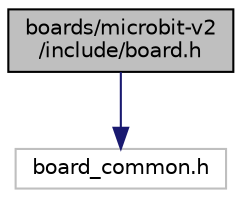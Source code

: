 digraph "boards/microbit-v2/include/board.h"
{
 // LATEX_PDF_SIZE
  edge [fontname="Helvetica",fontsize="10",labelfontname="Helvetica",labelfontsize="10"];
  node [fontname="Helvetica",fontsize="10",shape=record];
  Node1 [label="boards/microbit-v2\l/include/board.h",height=0.2,width=0.4,color="black", fillcolor="grey75", style="filled", fontcolor="black",tooltip="Board specific configuration for the BBC micro:bit v2."];
  Node1 -> Node2 [color="midnightblue",fontsize="10",style="solid",fontname="Helvetica"];
  Node2 [label="board_common.h",height=0.2,width=0.4,color="grey75", fillcolor="white", style="filled",tooltip=" "];
}
